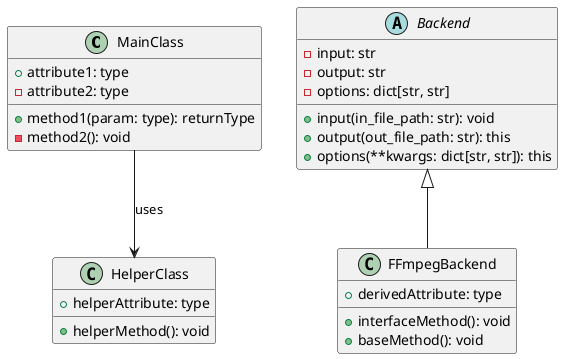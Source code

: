@startuml class
' skinparam classAttributeIconSize 0

' Example class diagram template
class MainClass {
    +attribute1: type
    -attribute2: type
'   ------------------------- 
    +method1(param: type): returnType
    -method2(): void
}

class HelperClass {
    +helperAttribute: type
'   ------------------------- 
    +helperMethod(): void
}

MainClass --> HelperClass : uses

'=======================
' BACKENDs
'=======================

abstract class Backend {
    -input: str
    -output: str
    -options: dict[str, str]
'   ------------------------- 
    +input(in_file_path: str): void
    +output(out_file_path: str): this
    +options(**kwargs: dict[str, str]): this    
}

class FFmpegBackend extends Backend {
    +derivedAttribute: type
    +interfaceMethod(): void
    +baseMethod(): void
}


@enduml
